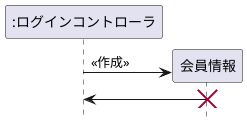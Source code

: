 @startuml
 hide footbox
 participant ":ログインコントローラ" as control
participant "会員情報" as entity
create entity
control -> entity:<<作成>>
control <- entity
destroy entity

@enduml
